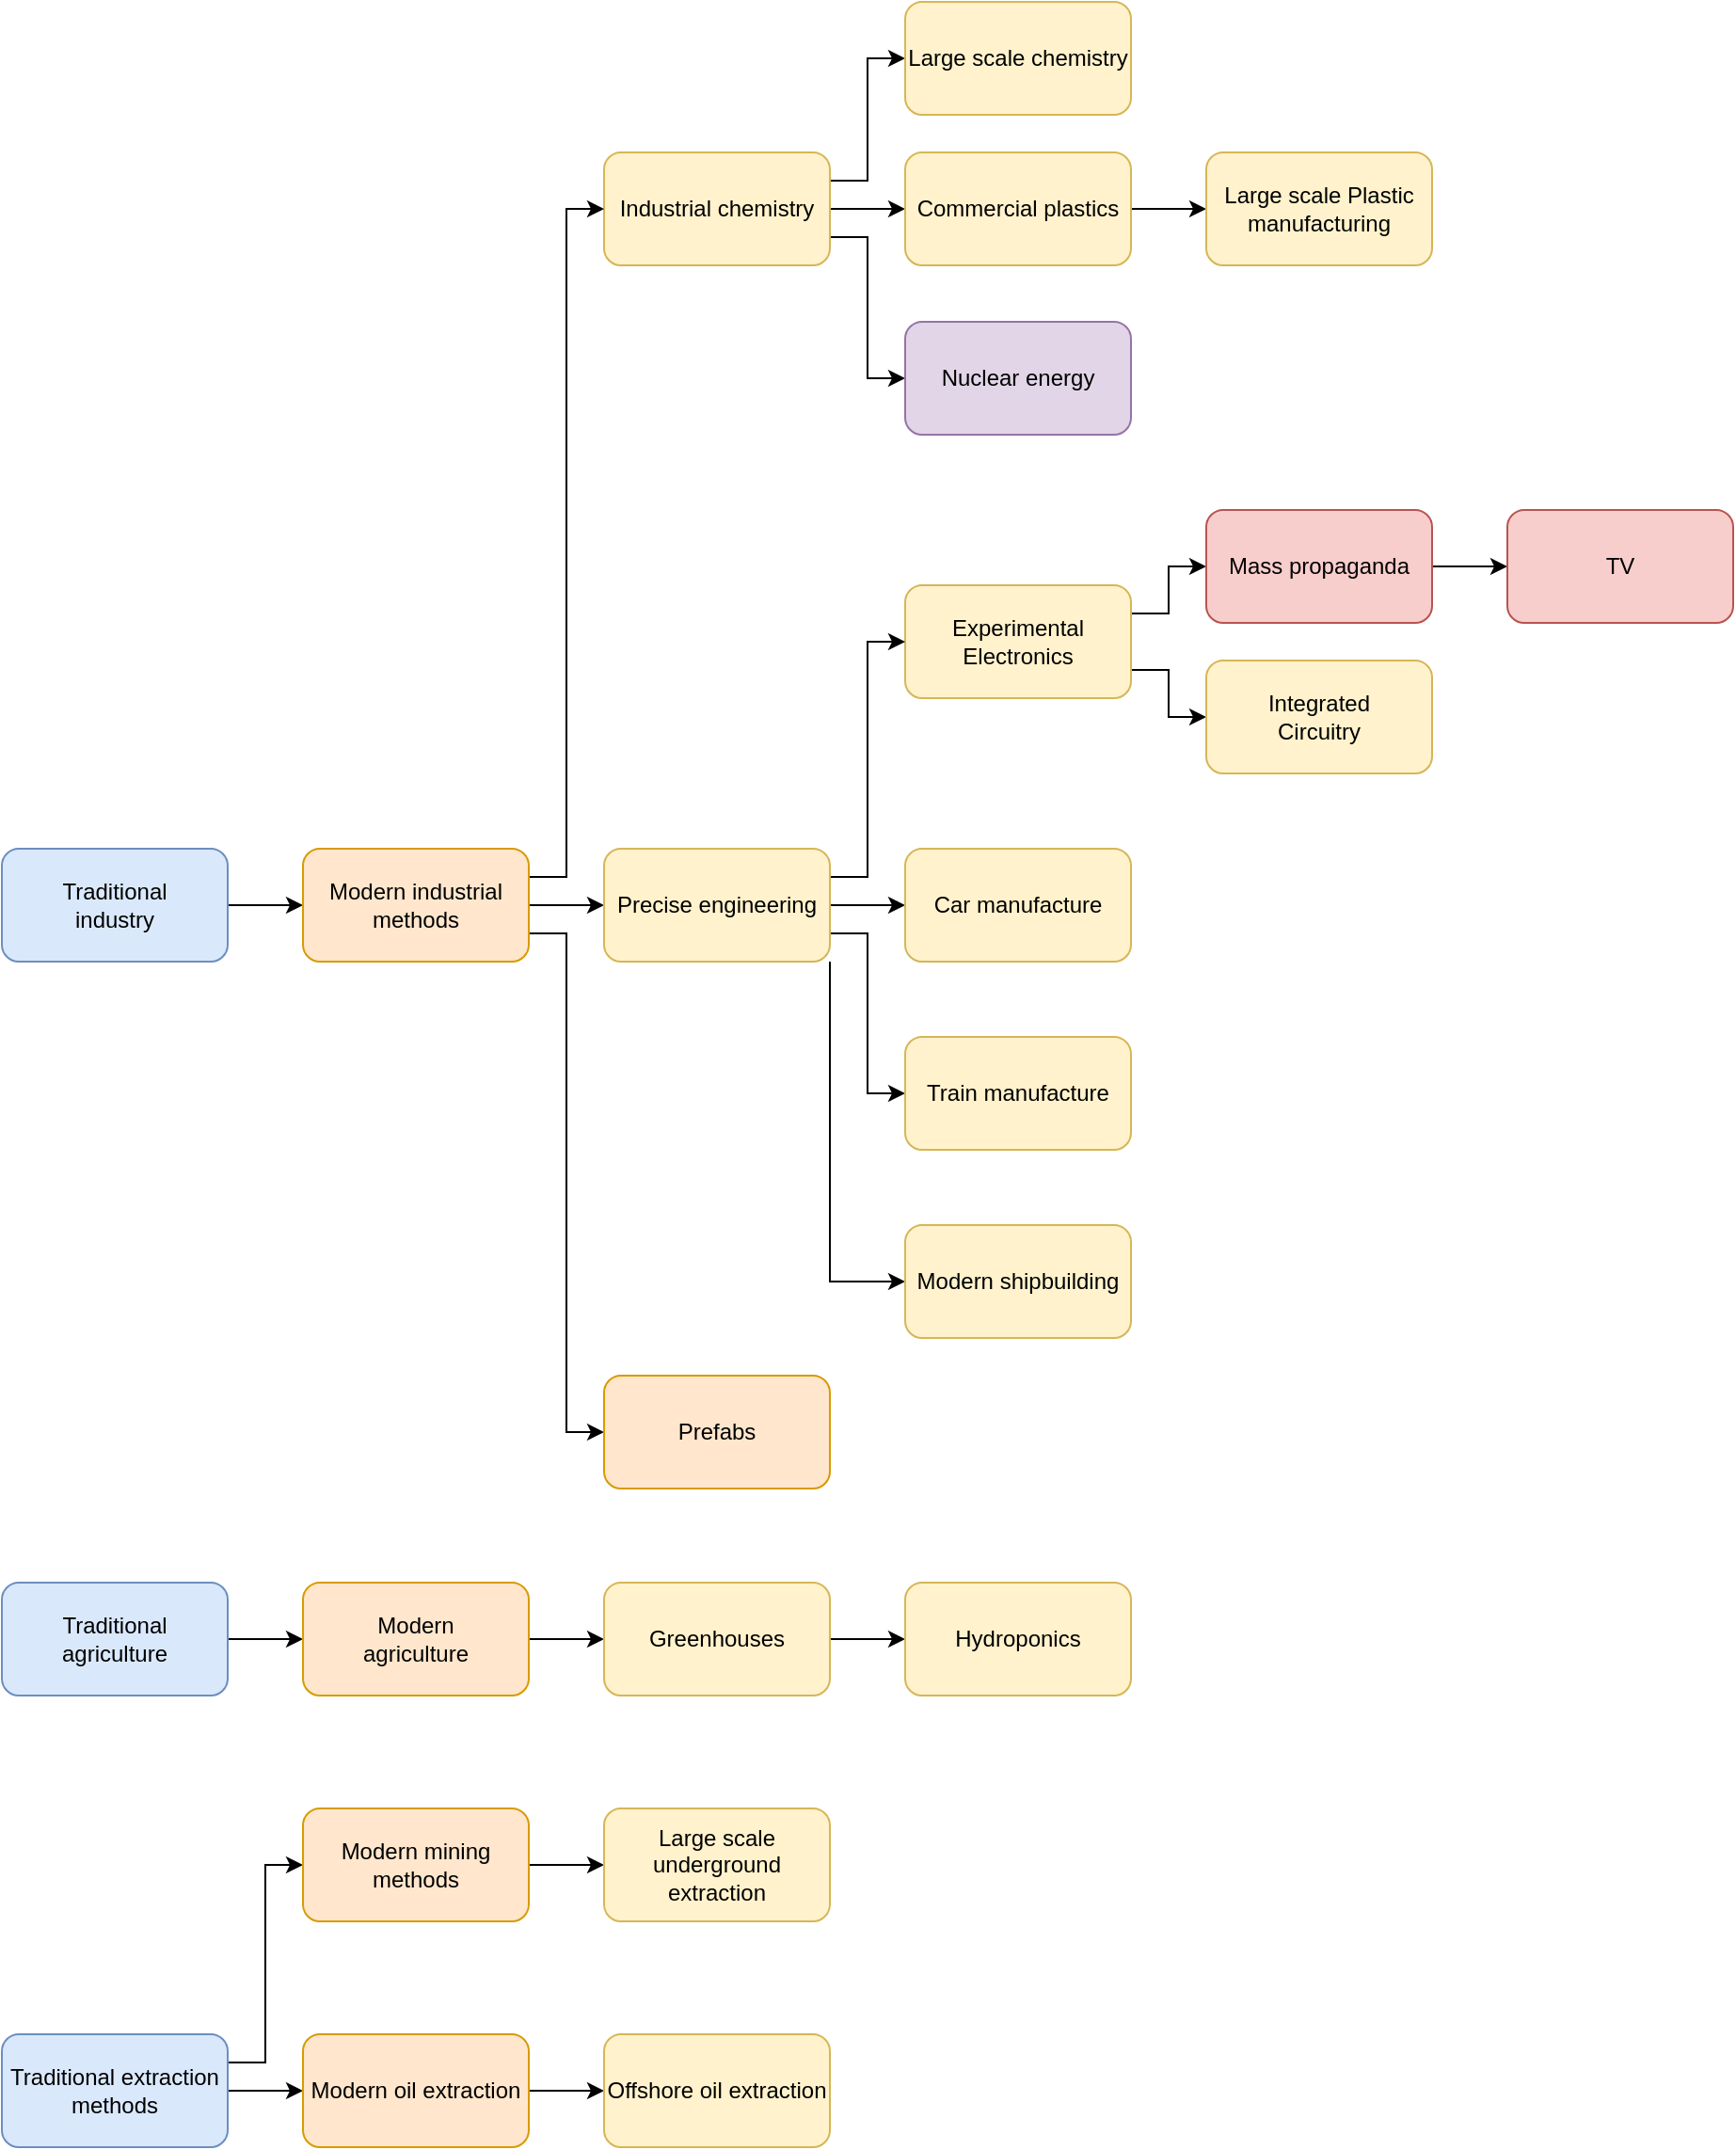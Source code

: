 <mxfile version="12.8.4" type="github">
  <diagram id="C5RBs43oDa-KdzZeNtuy" name="Page-1">
    <mxGraphModel dx="1422" dy="749" grid="1" gridSize="10" guides="1" tooltips="1" connect="1" arrows="1" fold="1" page="1" pageScale="1" pageWidth="827" pageHeight="1169" math="0" shadow="0">
      <root>
        <mxCell id="WIyWlLk6GJQsqaUBKTNV-0" />
        <mxCell id="WIyWlLk6GJQsqaUBKTNV-1" parent="WIyWlLk6GJQsqaUBKTNV-0" />
        <mxCell id="NFmhJHQ9qTfSH904lzhk-8" style="edgeStyle=orthogonalEdgeStyle;rounded=0;orthogonalLoop=1;jettySize=auto;html=1;exitX=1;exitY=0.25;exitDx=0;exitDy=0;" parent="WIyWlLk6GJQsqaUBKTNV-1" source="NFmhJHQ9qTfSH904lzhk-0" target="NFmhJHQ9qTfSH904lzhk-7" edge="1">
          <mxGeometry relative="1" as="geometry">
            <Array as="points">
              <mxPoint x="500" y="105" />
              <mxPoint x="500" y="40" />
            </Array>
          </mxGeometry>
        </mxCell>
        <mxCell id="5riNtK7eeEllp8Io2A3q-37" style="edgeStyle=orthogonalEdgeStyle;rounded=0;orthogonalLoop=1;jettySize=auto;html=1;exitX=1;exitY=0.5;exitDx=0;exitDy=0;entryX=0;entryY=0.5;entryDx=0;entryDy=0;" edge="1" parent="WIyWlLk6GJQsqaUBKTNV-1" source="NFmhJHQ9qTfSH904lzhk-0" target="NFmhJHQ9qTfSH904lzhk-4">
          <mxGeometry relative="1" as="geometry" />
        </mxCell>
        <mxCell id="5riNtK7eeEllp8Io2A3q-39" style="edgeStyle=orthogonalEdgeStyle;rounded=0;orthogonalLoop=1;jettySize=auto;html=1;exitX=1;exitY=0.75;exitDx=0;exitDy=0;entryX=0;entryY=0.5;entryDx=0;entryDy=0;" edge="1" parent="WIyWlLk6GJQsqaUBKTNV-1" source="NFmhJHQ9qTfSH904lzhk-0" target="5riNtK7eeEllp8Io2A3q-38">
          <mxGeometry relative="1" as="geometry" />
        </mxCell>
        <mxCell id="NFmhJHQ9qTfSH904lzhk-0" value="Industrial chemistry" style="rounded=1;whiteSpace=wrap;html=1;fillColor=#fff2cc;strokeColor=#d6b656;" parent="WIyWlLk6GJQsqaUBKTNV-1" vertex="1">
          <mxGeometry x="360" y="90" width="120" height="60" as="geometry" />
        </mxCell>
        <mxCell id="NFmhJHQ9qTfSH904lzhk-9" style="edgeStyle=orthogonalEdgeStyle;rounded=0;orthogonalLoop=1;jettySize=auto;html=1;exitX=1;exitY=0.25;exitDx=0;exitDy=0;" parent="WIyWlLk6GJQsqaUBKTNV-1" source="NFmhJHQ9qTfSH904lzhk-1" target="NFmhJHQ9qTfSH904lzhk-2" edge="1">
          <mxGeometry relative="1" as="geometry" />
        </mxCell>
        <mxCell id="NFmhJHQ9qTfSH904lzhk-10" style="edgeStyle=orthogonalEdgeStyle;rounded=0;orthogonalLoop=1;jettySize=auto;html=1;exitX=1;exitY=0.75;exitDx=0;exitDy=0;" parent="WIyWlLk6GJQsqaUBKTNV-1" source="NFmhJHQ9qTfSH904lzhk-1" target="NFmhJHQ9qTfSH904lzhk-3" edge="1">
          <mxGeometry relative="1" as="geometry" />
        </mxCell>
        <mxCell id="NFmhJHQ9qTfSH904lzhk-1" value="Experimental Electronics" style="rounded=1;whiteSpace=wrap;html=1;fillColor=#fff2cc;strokeColor=#d6b656;" parent="WIyWlLk6GJQsqaUBKTNV-1" vertex="1">
          <mxGeometry x="520" y="320" width="120" height="60" as="geometry" />
        </mxCell>
        <mxCell id="NFmhJHQ9qTfSH904lzhk-13" style="edgeStyle=orthogonalEdgeStyle;rounded=0;orthogonalLoop=1;jettySize=auto;html=1;exitX=1;exitY=0.5;exitDx=0;exitDy=0;entryX=0;entryY=0.5;entryDx=0;entryDy=0;" parent="WIyWlLk6GJQsqaUBKTNV-1" source="NFmhJHQ9qTfSH904lzhk-2" target="NFmhJHQ9qTfSH904lzhk-11" edge="1">
          <mxGeometry relative="1" as="geometry" />
        </mxCell>
        <mxCell id="NFmhJHQ9qTfSH904lzhk-2" value="Mass propaganda" style="rounded=1;whiteSpace=wrap;html=1;fillColor=#f8cecc;strokeColor=#b85450;" parent="WIyWlLk6GJQsqaUBKTNV-1" vertex="1">
          <mxGeometry x="680" y="280" width="120" height="60" as="geometry" />
        </mxCell>
        <mxCell id="NFmhJHQ9qTfSH904lzhk-3" value="Integrated&lt;br&gt;Circuitry" style="rounded=1;whiteSpace=wrap;html=1;fillColor=#fff2cc;strokeColor=#d6b656;" parent="WIyWlLk6GJQsqaUBKTNV-1" vertex="1">
          <mxGeometry x="680" y="360" width="120" height="60" as="geometry" />
        </mxCell>
        <mxCell id="NFmhJHQ9qTfSH904lzhk-17" style="edgeStyle=orthogonalEdgeStyle;rounded=0;orthogonalLoop=1;jettySize=auto;html=1;exitX=1;exitY=0.5;exitDx=0;exitDy=0;entryX=0;entryY=0.5;entryDx=0;entryDy=0;" parent="WIyWlLk6GJQsqaUBKTNV-1" source="NFmhJHQ9qTfSH904lzhk-4" target="NFmhJHQ9qTfSH904lzhk-16" edge="1">
          <mxGeometry relative="1" as="geometry" />
        </mxCell>
        <mxCell id="NFmhJHQ9qTfSH904lzhk-4" value="Commercial plastics&lt;br&gt;" style="rounded=1;whiteSpace=wrap;html=1;fillColor=#fff2cc;strokeColor=#d6b656;" parent="WIyWlLk6GJQsqaUBKTNV-1" vertex="1">
          <mxGeometry x="520" y="90" width="120" height="60" as="geometry" />
        </mxCell>
        <mxCell id="NFmhJHQ9qTfSH904lzhk-7" value="Large scale chemistry&lt;br&gt;" style="rounded=1;whiteSpace=wrap;html=1;fillColor=#fff2cc;strokeColor=#d6b656;" parent="WIyWlLk6GJQsqaUBKTNV-1" vertex="1">
          <mxGeometry x="520" y="10" width="120" height="60" as="geometry" />
        </mxCell>
        <mxCell id="NFmhJHQ9qTfSH904lzhk-11" value="TV" style="rounded=1;whiteSpace=wrap;html=1;fillColor=#f8cecc;strokeColor=#b85450;" parent="WIyWlLk6GJQsqaUBKTNV-1" vertex="1">
          <mxGeometry x="840" y="280" width="120" height="60" as="geometry" />
        </mxCell>
        <mxCell id="NFmhJHQ9qTfSH904lzhk-16" value="Large scale Plastic manufacturing" style="rounded=1;whiteSpace=wrap;html=1;fillColor=#fff2cc;strokeColor=#d6b656;" parent="WIyWlLk6GJQsqaUBKTNV-1" vertex="1">
          <mxGeometry x="680" y="90" width="120" height="60" as="geometry" />
        </mxCell>
        <mxCell id="5riNtK7eeEllp8Io2A3q-2" style="edgeStyle=orthogonalEdgeStyle;rounded=0;orthogonalLoop=1;jettySize=auto;html=1;exitX=1;exitY=0.5;exitDx=0;exitDy=0;entryX=0;entryY=0.5;entryDx=0;entryDy=0;" edge="1" parent="WIyWlLk6GJQsqaUBKTNV-1" source="5riNtK7eeEllp8Io2A3q-0" target="5riNtK7eeEllp8Io2A3q-1">
          <mxGeometry relative="1" as="geometry" />
        </mxCell>
        <mxCell id="5riNtK7eeEllp8Io2A3q-0" value="&lt;div&gt;Traditional&lt;/div&gt;&lt;div&gt;industry&lt;br&gt;&lt;/div&gt;" style="rounded=1;whiteSpace=wrap;html=1;fillColor=#dae8fc;strokeColor=#6c8ebf;" vertex="1" parent="WIyWlLk6GJQsqaUBKTNV-1">
          <mxGeometry x="40" y="460" width="120" height="60" as="geometry" />
        </mxCell>
        <mxCell id="5riNtK7eeEllp8Io2A3q-7" style="edgeStyle=orthogonalEdgeStyle;rounded=0;orthogonalLoop=1;jettySize=auto;html=1;exitX=1;exitY=0.25;exitDx=0;exitDy=0;entryX=0;entryY=0.5;entryDx=0;entryDy=0;" edge="1" parent="WIyWlLk6GJQsqaUBKTNV-1" source="5riNtK7eeEllp8Io2A3q-1" target="NFmhJHQ9qTfSH904lzhk-0">
          <mxGeometry relative="1" as="geometry" />
        </mxCell>
        <mxCell id="5riNtK7eeEllp8Io2A3q-8" style="edgeStyle=orthogonalEdgeStyle;rounded=0;orthogonalLoop=1;jettySize=auto;html=1;exitX=1;exitY=0.5;exitDx=0;exitDy=0;entryX=0;entryY=0.5;entryDx=0;entryDy=0;" edge="1" parent="WIyWlLk6GJQsqaUBKTNV-1" source="5riNtK7eeEllp8Io2A3q-1" target="5riNtK7eeEllp8Io2A3q-4">
          <mxGeometry relative="1" as="geometry" />
        </mxCell>
        <mxCell id="5riNtK7eeEllp8Io2A3q-9" style="edgeStyle=orthogonalEdgeStyle;rounded=0;orthogonalLoop=1;jettySize=auto;html=1;exitX=1;exitY=0.75;exitDx=0;exitDy=0;entryX=0;entryY=0.5;entryDx=0;entryDy=0;" edge="1" parent="WIyWlLk6GJQsqaUBKTNV-1" source="5riNtK7eeEllp8Io2A3q-1" target="5riNtK7eeEllp8Io2A3q-6">
          <mxGeometry relative="1" as="geometry" />
        </mxCell>
        <mxCell id="5riNtK7eeEllp8Io2A3q-1" value="Modern industrial methods" style="rounded=1;whiteSpace=wrap;html=1;fillColor=#ffe6cc;strokeColor=#d79b00;" vertex="1" parent="WIyWlLk6GJQsqaUBKTNV-1">
          <mxGeometry x="200" y="460" width="120" height="60" as="geometry" />
        </mxCell>
        <mxCell id="5riNtK7eeEllp8Io2A3q-10" style="edgeStyle=orthogonalEdgeStyle;rounded=0;orthogonalLoop=1;jettySize=auto;html=1;exitX=1;exitY=0.25;exitDx=0;exitDy=0;entryX=0;entryY=0.5;entryDx=0;entryDy=0;" edge="1" parent="WIyWlLk6GJQsqaUBKTNV-1" source="5riNtK7eeEllp8Io2A3q-4" target="NFmhJHQ9qTfSH904lzhk-1">
          <mxGeometry relative="1" as="geometry" />
        </mxCell>
        <mxCell id="5riNtK7eeEllp8Io2A3q-15" style="edgeStyle=orthogonalEdgeStyle;rounded=0;orthogonalLoop=1;jettySize=auto;html=1;exitX=1;exitY=0.5;exitDx=0;exitDy=0;entryX=0;entryY=0.5;entryDx=0;entryDy=0;" edge="1" parent="WIyWlLk6GJQsqaUBKTNV-1" source="5riNtK7eeEllp8Io2A3q-4" target="5riNtK7eeEllp8Io2A3q-12">
          <mxGeometry relative="1" as="geometry" />
        </mxCell>
        <mxCell id="5riNtK7eeEllp8Io2A3q-16" style="edgeStyle=orthogonalEdgeStyle;rounded=0;orthogonalLoop=1;jettySize=auto;html=1;exitX=1;exitY=0.75;exitDx=0;exitDy=0;entryX=0;entryY=0.5;entryDx=0;entryDy=0;" edge="1" parent="WIyWlLk6GJQsqaUBKTNV-1" source="5riNtK7eeEllp8Io2A3q-4" target="5riNtK7eeEllp8Io2A3q-13">
          <mxGeometry relative="1" as="geometry" />
        </mxCell>
        <mxCell id="5riNtK7eeEllp8Io2A3q-17" style="edgeStyle=orthogonalEdgeStyle;rounded=0;orthogonalLoop=1;jettySize=auto;html=1;exitX=1;exitY=1;exitDx=0;exitDy=0;entryX=0;entryY=0.5;entryDx=0;entryDy=0;" edge="1" parent="WIyWlLk6GJQsqaUBKTNV-1" source="5riNtK7eeEllp8Io2A3q-4" target="5riNtK7eeEllp8Io2A3q-14">
          <mxGeometry relative="1" as="geometry" />
        </mxCell>
        <mxCell id="5riNtK7eeEllp8Io2A3q-4" value="Precise engineering" style="rounded=1;whiteSpace=wrap;html=1;fillColor=#fff2cc;strokeColor=#d6b656;" vertex="1" parent="WIyWlLk6GJQsqaUBKTNV-1">
          <mxGeometry x="360" y="460" width="120" height="60" as="geometry" />
        </mxCell>
        <mxCell id="5riNtK7eeEllp8Io2A3q-6" value="Prefabs" style="rounded=1;whiteSpace=wrap;html=1;fillColor=#ffe6cc;strokeColor=#d79b00;" vertex="1" parent="WIyWlLk6GJQsqaUBKTNV-1">
          <mxGeometry x="360" y="740" width="120" height="60" as="geometry" />
        </mxCell>
        <mxCell id="5riNtK7eeEllp8Io2A3q-12" value="Car manufacture" style="rounded=1;whiteSpace=wrap;html=1;fillColor=#fff2cc;strokeColor=#d6b656;" vertex="1" parent="WIyWlLk6GJQsqaUBKTNV-1">
          <mxGeometry x="520" y="460" width="120" height="60" as="geometry" />
        </mxCell>
        <mxCell id="5riNtK7eeEllp8Io2A3q-13" value="Train manufacture" style="rounded=1;whiteSpace=wrap;html=1;fillColor=#fff2cc;strokeColor=#d6b656;" vertex="1" parent="WIyWlLk6GJQsqaUBKTNV-1">
          <mxGeometry x="520" y="560" width="120" height="60" as="geometry" />
        </mxCell>
        <mxCell id="5riNtK7eeEllp8Io2A3q-14" value="Modern shipbuilding" style="rounded=1;whiteSpace=wrap;html=1;fillColor=#fff2cc;strokeColor=#d6b656;" vertex="1" parent="WIyWlLk6GJQsqaUBKTNV-1">
          <mxGeometry x="520" y="660" width="120" height="60" as="geometry" />
        </mxCell>
        <mxCell id="5riNtK7eeEllp8Io2A3q-20" style="edgeStyle=orthogonalEdgeStyle;rounded=0;orthogonalLoop=1;jettySize=auto;html=1;exitX=1;exitY=0.5;exitDx=0;exitDy=0;" edge="1" parent="WIyWlLk6GJQsqaUBKTNV-1" source="5riNtK7eeEllp8Io2A3q-18" target="5riNtK7eeEllp8Io2A3q-19">
          <mxGeometry relative="1" as="geometry" />
        </mxCell>
        <mxCell id="5riNtK7eeEllp8Io2A3q-18" value="Traditional&lt;br&gt;agriculture" style="rounded=1;whiteSpace=wrap;html=1;fillColor=#dae8fc;strokeColor=#6c8ebf;" vertex="1" parent="WIyWlLk6GJQsqaUBKTNV-1">
          <mxGeometry x="40" y="850" width="120" height="60" as="geometry" />
        </mxCell>
        <mxCell id="5riNtK7eeEllp8Io2A3q-22" style="edgeStyle=orthogonalEdgeStyle;rounded=0;orthogonalLoop=1;jettySize=auto;html=1;exitX=1;exitY=0.5;exitDx=0;exitDy=0;entryX=0;entryY=0.5;entryDx=0;entryDy=0;" edge="1" parent="WIyWlLk6GJQsqaUBKTNV-1" source="5riNtK7eeEllp8Io2A3q-19" target="5riNtK7eeEllp8Io2A3q-21">
          <mxGeometry relative="1" as="geometry" />
        </mxCell>
        <mxCell id="5riNtK7eeEllp8Io2A3q-19" value="&lt;div&gt;Modern&lt;/div&gt;&lt;div&gt;agriculture&lt;br&gt;&lt;/div&gt;" style="rounded=1;whiteSpace=wrap;html=1;fillColor=#ffe6cc;strokeColor=#d79b00;" vertex="1" parent="WIyWlLk6GJQsqaUBKTNV-1">
          <mxGeometry x="200" y="850" width="120" height="60" as="geometry" />
        </mxCell>
        <mxCell id="5riNtK7eeEllp8Io2A3q-25" style="edgeStyle=orthogonalEdgeStyle;rounded=0;orthogonalLoop=1;jettySize=auto;html=1;exitX=1;exitY=0.5;exitDx=0;exitDy=0;entryX=0;entryY=0.5;entryDx=0;entryDy=0;" edge="1" parent="WIyWlLk6GJQsqaUBKTNV-1" source="5riNtK7eeEllp8Io2A3q-21" target="5riNtK7eeEllp8Io2A3q-23">
          <mxGeometry relative="1" as="geometry" />
        </mxCell>
        <mxCell id="5riNtK7eeEllp8Io2A3q-21" value="Greenhouses" style="rounded=1;whiteSpace=wrap;html=1;fillColor=#fff2cc;strokeColor=#d6b656;" vertex="1" parent="WIyWlLk6GJQsqaUBKTNV-1">
          <mxGeometry x="360" y="850" width="120" height="60" as="geometry" />
        </mxCell>
        <mxCell id="5riNtK7eeEllp8Io2A3q-23" value="Hydroponics" style="rounded=1;whiteSpace=wrap;html=1;fillColor=#fff2cc;strokeColor=#d6b656;" vertex="1" parent="WIyWlLk6GJQsqaUBKTNV-1">
          <mxGeometry x="520" y="850" width="120" height="60" as="geometry" />
        </mxCell>
        <mxCell id="5riNtK7eeEllp8Io2A3q-31" style="edgeStyle=orthogonalEdgeStyle;rounded=0;orthogonalLoop=1;jettySize=auto;html=1;exitX=1;exitY=0.5;exitDx=0;exitDy=0;entryX=0;entryY=0.5;entryDx=0;entryDy=0;" edge="1" parent="WIyWlLk6GJQsqaUBKTNV-1" source="5riNtK7eeEllp8Io2A3q-26" target="5riNtK7eeEllp8Io2A3q-29">
          <mxGeometry relative="1" as="geometry" />
        </mxCell>
        <mxCell id="5riNtK7eeEllp8Io2A3q-33" style="edgeStyle=orthogonalEdgeStyle;rounded=0;orthogonalLoop=1;jettySize=auto;html=1;exitX=1;exitY=0.25;exitDx=0;exitDy=0;entryX=0;entryY=0.5;entryDx=0;entryDy=0;" edge="1" parent="WIyWlLk6GJQsqaUBKTNV-1" source="5riNtK7eeEllp8Io2A3q-26" target="5riNtK7eeEllp8Io2A3q-27">
          <mxGeometry relative="1" as="geometry" />
        </mxCell>
        <mxCell id="5riNtK7eeEllp8Io2A3q-26" value="Traditional extraction methods" style="rounded=1;whiteSpace=wrap;html=1;fillColor=#dae8fc;strokeColor=#6c8ebf;" vertex="1" parent="WIyWlLk6GJQsqaUBKTNV-1">
          <mxGeometry x="40" y="1090" width="120" height="60" as="geometry" />
        </mxCell>
        <mxCell id="5riNtK7eeEllp8Io2A3q-34" style="edgeStyle=orthogonalEdgeStyle;rounded=0;orthogonalLoop=1;jettySize=auto;html=1;exitX=1;exitY=0.5;exitDx=0;exitDy=0;entryX=0;entryY=0.5;entryDx=0;entryDy=0;" edge="1" parent="WIyWlLk6GJQsqaUBKTNV-1" source="5riNtK7eeEllp8Io2A3q-27" target="5riNtK7eeEllp8Io2A3q-28">
          <mxGeometry relative="1" as="geometry" />
        </mxCell>
        <mxCell id="5riNtK7eeEllp8Io2A3q-27" value="Modern mining methods" style="rounded=1;whiteSpace=wrap;html=1;fillColor=#ffe6cc;strokeColor=#d79b00;" vertex="1" parent="WIyWlLk6GJQsqaUBKTNV-1">
          <mxGeometry x="200" y="970" width="120" height="60" as="geometry" />
        </mxCell>
        <mxCell id="5riNtK7eeEllp8Io2A3q-28" value="Large scale underground extraction" style="rounded=1;whiteSpace=wrap;html=1;fillColor=#fff2cc;strokeColor=#d6b656;" vertex="1" parent="WIyWlLk6GJQsqaUBKTNV-1">
          <mxGeometry x="360" y="970" width="120" height="60" as="geometry" />
        </mxCell>
        <mxCell id="5riNtK7eeEllp8Io2A3q-32" style="edgeStyle=orthogonalEdgeStyle;rounded=0;orthogonalLoop=1;jettySize=auto;html=1;exitX=1;exitY=0.5;exitDx=0;exitDy=0;" edge="1" parent="WIyWlLk6GJQsqaUBKTNV-1" source="5riNtK7eeEllp8Io2A3q-29" target="5riNtK7eeEllp8Io2A3q-30">
          <mxGeometry relative="1" as="geometry" />
        </mxCell>
        <mxCell id="5riNtK7eeEllp8Io2A3q-29" value="Modern oil extraction" style="rounded=1;whiteSpace=wrap;html=1;fillColor=#ffe6cc;strokeColor=#d79b00;" vertex="1" parent="WIyWlLk6GJQsqaUBKTNV-1">
          <mxGeometry x="200" y="1090" width="120" height="60" as="geometry" />
        </mxCell>
        <mxCell id="5riNtK7eeEllp8Io2A3q-30" value="Offshore oil extraction" style="rounded=1;whiteSpace=wrap;html=1;fillColor=#fff2cc;strokeColor=#d6b656;" vertex="1" parent="WIyWlLk6GJQsqaUBKTNV-1">
          <mxGeometry x="360" y="1090" width="120" height="60" as="geometry" />
        </mxCell>
        <mxCell id="5riNtK7eeEllp8Io2A3q-38" value="Nuclear energy" style="rounded=1;whiteSpace=wrap;html=1;fillColor=#e1d5e7;strokeColor=#9673a6;" vertex="1" parent="WIyWlLk6GJQsqaUBKTNV-1">
          <mxGeometry x="520" y="180" width="120" height="60" as="geometry" />
        </mxCell>
      </root>
    </mxGraphModel>
  </diagram>
</mxfile>
